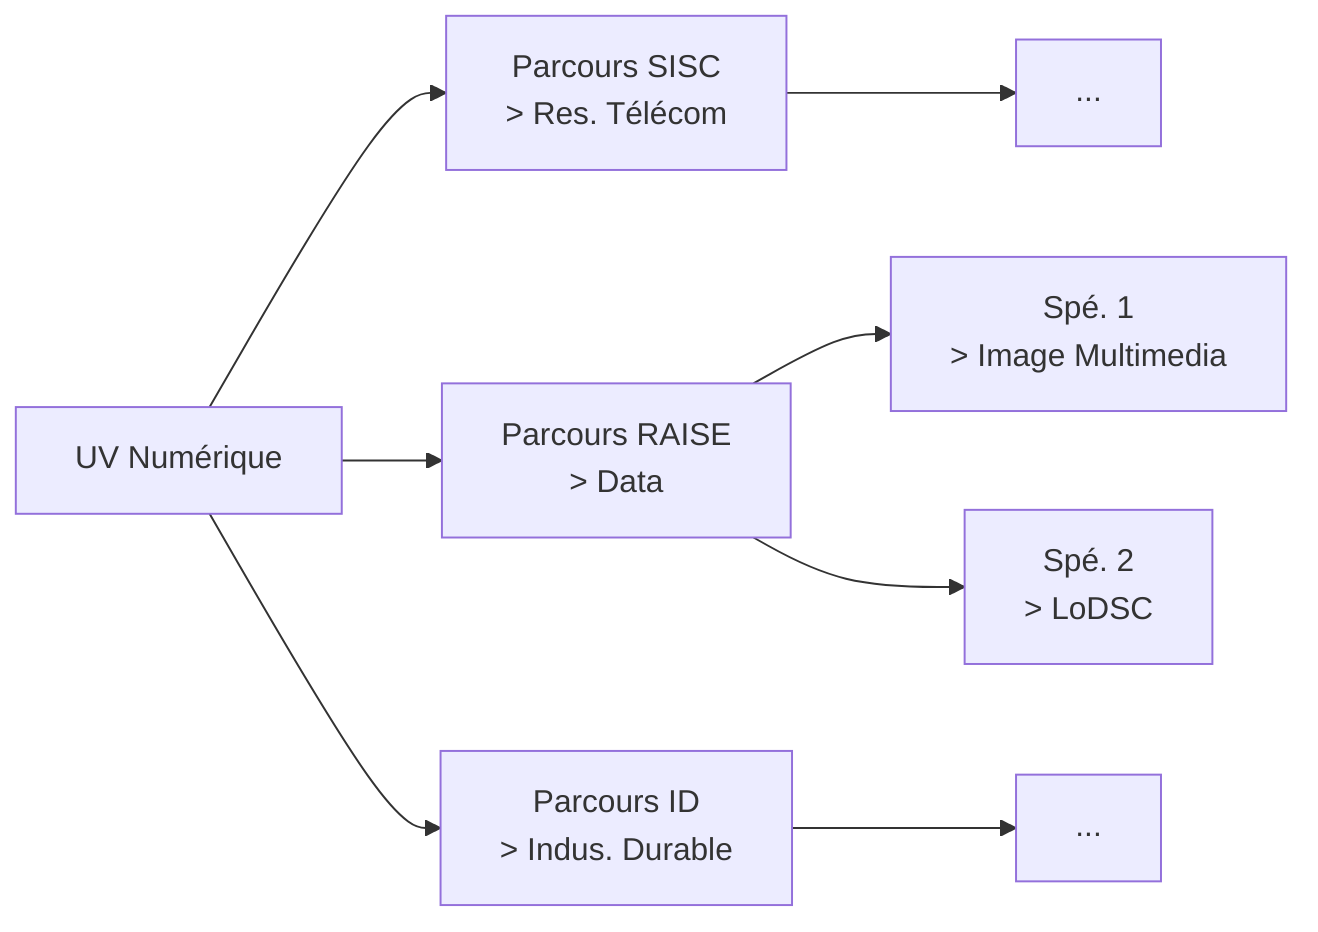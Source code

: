 graph LR
    A[UV Numérique]
    A --> B1[Parcours SISC<br /> > Res. Télécom] --> C11[...]
    A --> B2[Parcours RAISE <br /> > Data] --> C21[Spé. 1 <br /> > Image Multimedia]
    A --> B3[Parcours ID<br /> > Indus. Durable] --> C31[...]
    B2 --> C22[Spé. 2 <br /> > LoDSC]